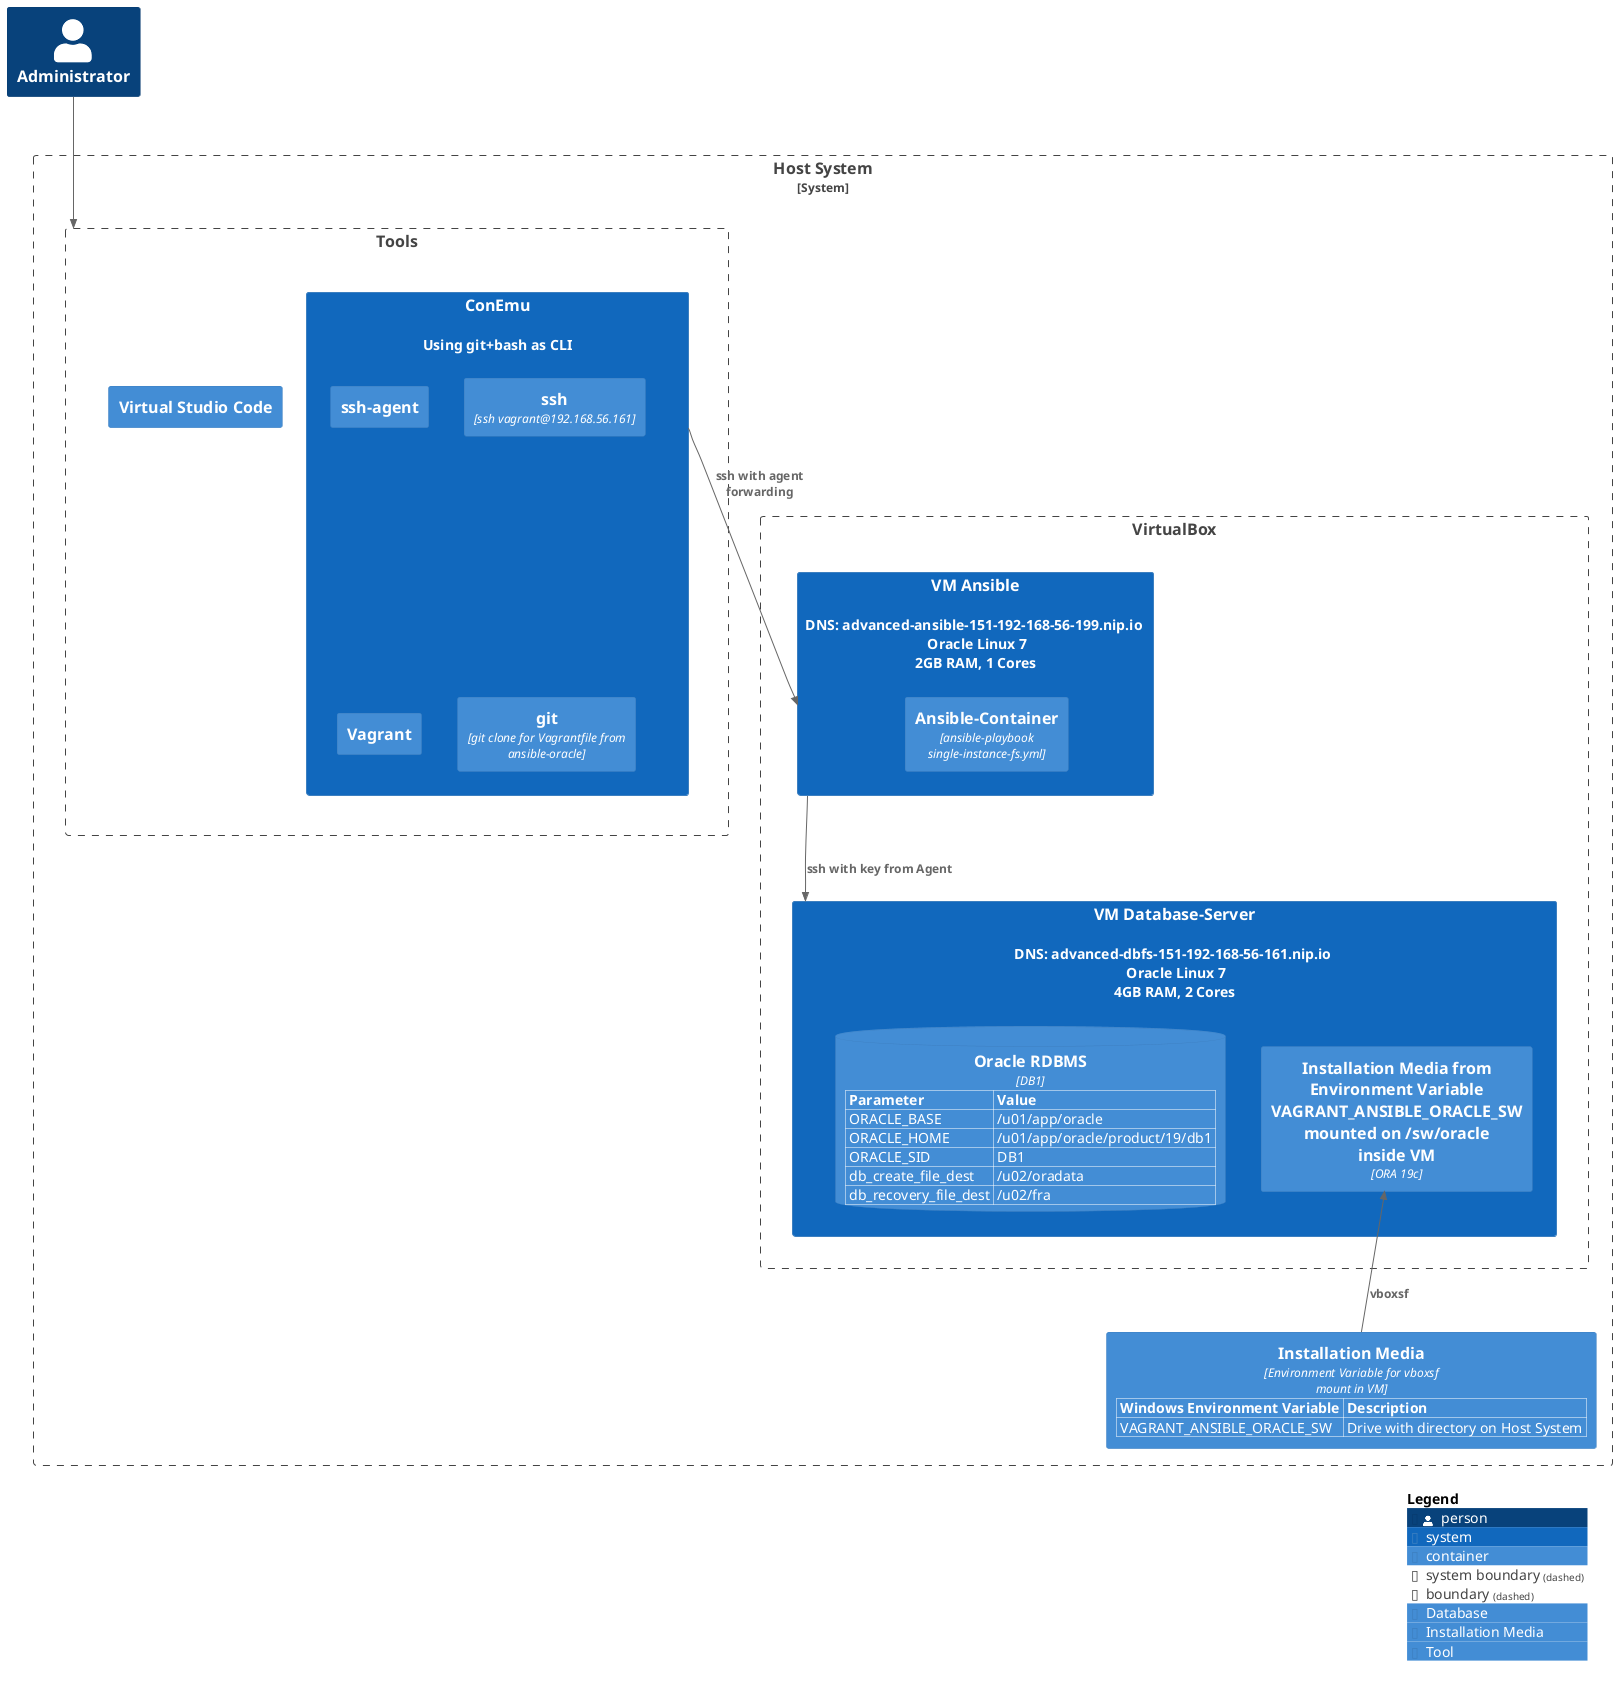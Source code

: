 @startuml
!include <C4/C4_Component>
!include <office/Servers/database_server>

LAYOUT_TOP_DOWN()

AddContainerTag("oradb", $legendText="Database")
AddContainerTag("media", $legendText="Installation Media")
AddContainerTag("software", $legendText="Tool")
AddContainerTag("ansible", $legendText="Ansible")
AddSystemTag("tools", $legendText="Tool")

Person(admin, "Administrator")
System_Boundary(host, "Host System", "PC/Notebook") {
  Boundary(tools, "Tools") {
    System_Ext(vscode, "Virtual Studio Code", "", $tags="software")
    System(conemu, "ConEmu", "Using git+bash as CLI") {
      Container(sshagent, "ssh-agent", "", $tags="software")
      Container(ssh, "ssh", "ssh vagrant@192.168.56.161", $tags="software")
      Container(vagrant, "Vagrant", "", $tags="software")
      Container(git, "git", "git clone for Vagrantfile from ansible-oracle", $tags="software")
    }
  }
  Boundary(virtualbox, "VirtualBox") {
    System(vmansible, "VM Ansible", "DNS: advanced-ansible-151-192-168-56-199.nip.io \n Oracle Linux 7\n2GB RAM, 1 Cores") {
      Container(ansible, "Ansible-Container", "ansible-playbook single-instance-fs.yml")
   }
    System(dbfs, "VM Database-Server", "DNS: advanced-dbfs-151-192-168-56-161.nip.io \n Oracle Linux 7\n4GB RAM, 2 Cores") {
      SetPropertyHeader("Parameter","Value")
      AddProperty("ORACLE_BASE", "/u01/app/oracle")
      AddProperty("ORACLE_HOME", "/u01/app/oracle/product/19/db1")
      AddProperty("ORACLE_SID", "DB1")
      AddProperty("db_create_file_dest", "/u02/oradata")
      AddProperty("db_recovery_file_dest", "/u02/fra")
      ContainerDb(rdbms, "Oracle RDBMS", "DB1", $tags="oradb")
      Container(instmedia, "Installation Media from Environment Variable VAGRANT_ANSIBLE_ORACLE_SW mounted on /sw/oracle inside VM", "ORA 19c", $tags="media")
   }
  }
  SetPropertyHeader("Windows Environment Variable","Description")
  AddProperty("VAGRANT_ANSIBLE_ORACLE_SW", "Drive with directory on Host System")
  Container(instmediahost, "Installation Media", "Environment Variable for vboxsf mount in VM", $tags="media")
}
Rel_Up(instmediahost, instmedia, "vboxsf")
Rel_Down(admin, tools, "")
Rel_Down(conemu, vmansible, "ssh with agent forwarding")
Rel_Down(vmansible, dbfs, "ssh with key from Agent")

SHOW_LEGEND()
@enduml
